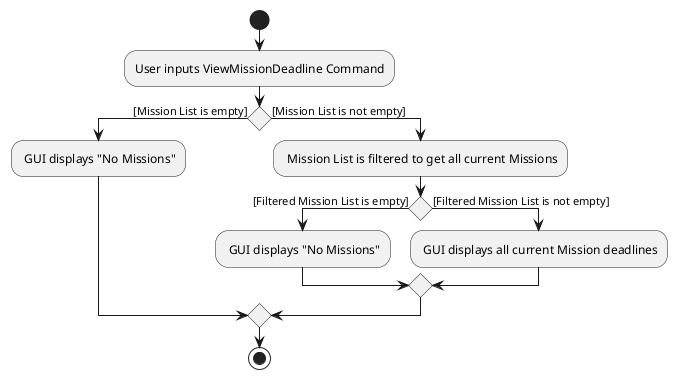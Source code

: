 @startuml
start
:User inputs ViewMissionDeadline Command;

if () then ([Mission List is empty])
    : GUI displays "No Missions";
else ([Mission List is not empty])
    : Mission List is filtered to get all current Missions;
    if () then ([Filtered Mission List is empty])
        : GUI displays "No Missions";
    else ([Filtered Mission List is not empty])
        : GUI displays all current Mission deadlines;
    endif
endif
stop
@enduml
